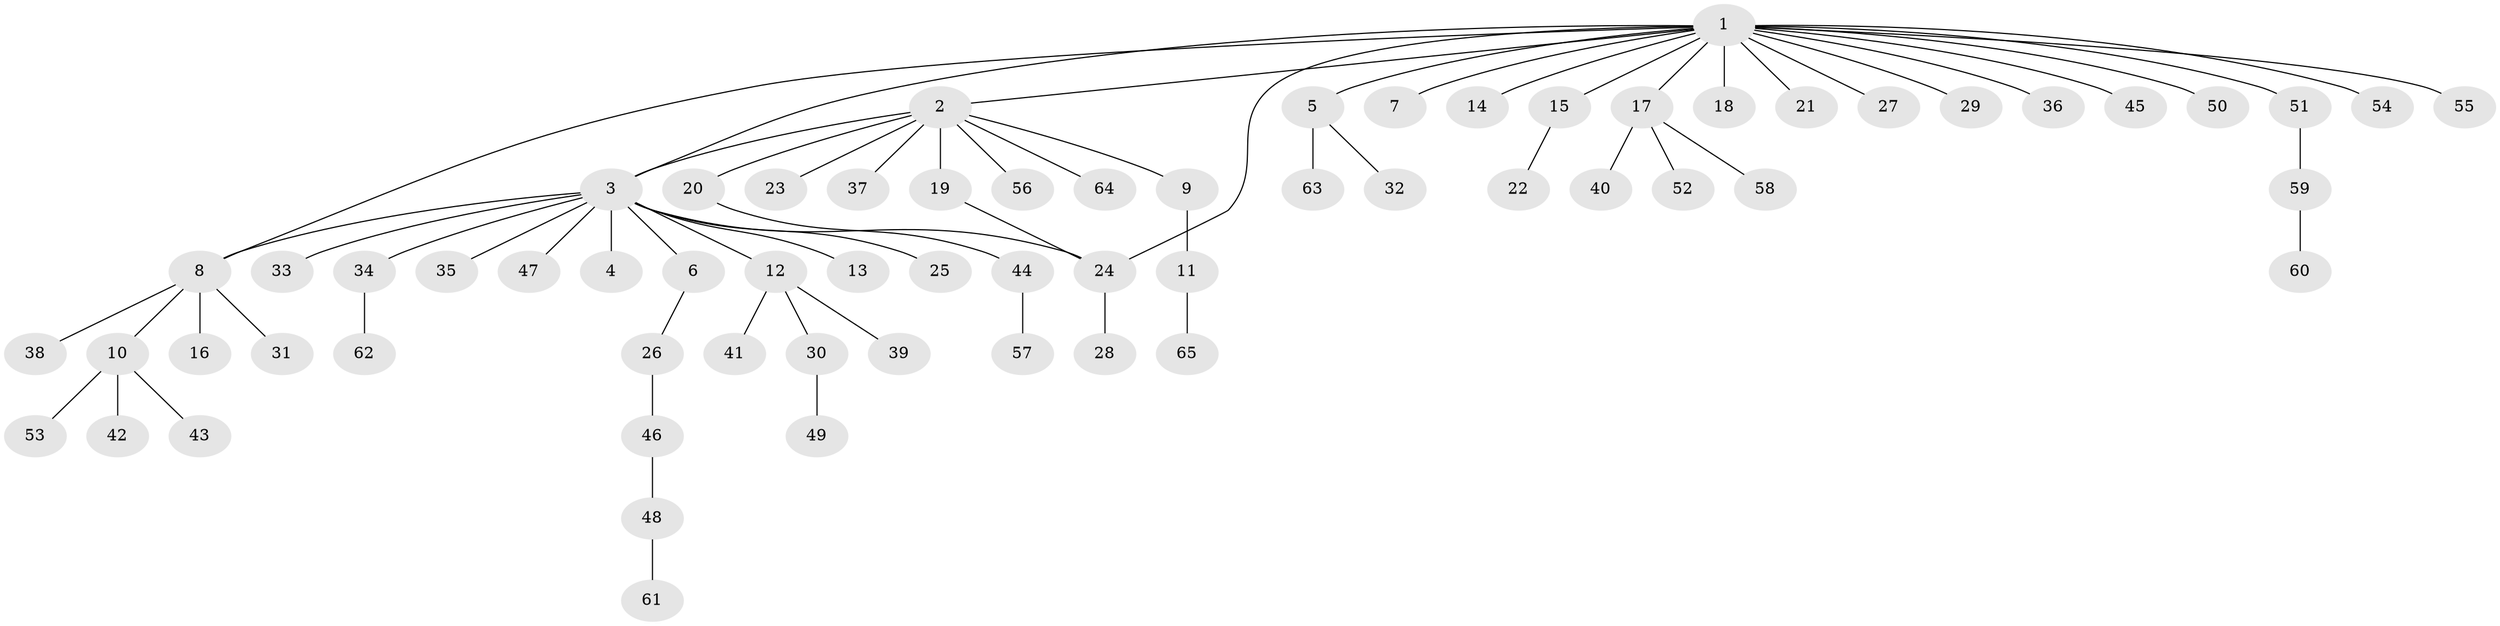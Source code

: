 // coarse degree distribution, {1: 0.7428571428571429, 11: 0.02857142857142857, 2: 0.11428571428571428, 3: 0.02857142857142857, 4: 0.02857142857142857, 17: 0.02857142857142857, 7: 0.02857142857142857}
// Generated by graph-tools (version 1.1) at 2025/36/03/04/25 23:36:52]
// undirected, 65 vertices, 68 edges
graph export_dot {
  node [color=gray90,style=filled];
  1;
  2;
  3;
  4;
  5;
  6;
  7;
  8;
  9;
  10;
  11;
  12;
  13;
  14;
  15;
  16;
  17;
  18;
  19;
  20;
  21;
  22;
  23;
  24;
  25;
  26;
  27;
  28;
  29;
  30;
  31;
  32;
  33;
  34;
  35;
  36;
  37;
  38;
  39;
  40;
  41;
  42;
  43;
  44;
  45;
  46;
  47;
  48;
  49;
  50;
  51;
  52;
  53;
  54;
  55;
  56;
  57;
  58;
  59;
  60;
  61;
  62;
  63;
  64;
  65;
  1 -- 2;
  1 -- 3;
  1 -- 5;
  1 -- 7;
  1 -- 8;
  1 -- 14;
  1 -- 15;
  1 -- 17;
  1 -- 18;
  1 -- 21;
  1 -- 24;
  1 -- 27;
  1 -- 29;
  1 -- 36;
  1 -- 45;
  1 -- 50;
  1 -- 51;
  1 -- 54;
  1 -- 55;
  2 -- 3;
  2 -- 9;
  2 -- 19;
  2 -- 20;
  2 -- 23;
  2 -- 37;
  2 -- 56;
  2 -- 64;
  3 -- 4;
  3 -- 6;
  3 -- 8;
  3 -- 12;
  3 -- 13;
  3 -- 24;
  3 -- 25;
  3 -- 33;
  3 -- 34;
  3 -- 35;
  3 -- 47;
  5 -- 32;
  5 -- 63;
  6 -- 26;
  8 -- 10;
  8 -- 16;
  8 -- 31;
  8 -- 38;
  9 -- 11;
  10 -- 42;
  10 -- 43;
  10 -- 53;
  11 -- 65;
  12 -- 30;
  12 -- 39;
  12 -- 41;
  15 -- 22;
  17 -- 40;
  17 -- 52;
  17 -- 58;
  19 -- 24;
  20 -- 44;
  24 -- 28;
  26 -- 46;
  30 -- 49;
  34 -- 62;
  44 -- 57;
  46 -- 48;
  48 -- 61;
  51 -- 59;
  59 -- 60;
}
